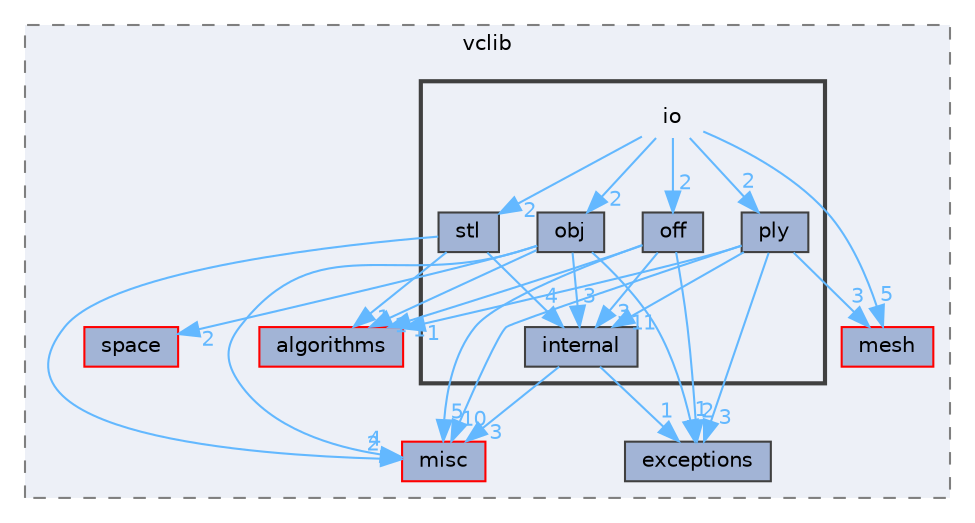 digraph "/home/runner/work/vclib/vclib/include/vclib/io"
{
 // LATEX_PDF_SIZE
  bgcolor="transparent";
  edge [fontname=Helvetica,fontsize=10,labelfontname=Helvetica,labelfontsize=10];
  node [fontname=Helvetica,fontsize=10,shape=box,height=0.2,width=0.4];
  compound=true
  subgraph clusterdir_d2fdbf172f8ae9790b339bfcb66b3af7 {
    graph [ bgcolor="#edf0f7", pencolor="grey50", label="vclib", fontname=Helvetica,fontsize=10 style="filled,dashed", URL="dir_d2fdbf172f8ae9790b339bfcb66b3af7.html",tooltip=""]
  dir_1d5d86545c5ee72848d4833136f0caa9 [label="misc", fillcolor="#a2b4d6", color="red", style="filled", URL="dir_1d5d86545c5ee72848d4833136f0caa9.html",tooltip=""];
  dir_b7cba7c08bd1746e313314f7773d6465 [label="mesh", fillcolor="#a2b4d6", color="red", style="filled", URL="dir_b7cba7c08bd1746e313314f7773d6465.html",tooltip=""];
  dir_faecc92ba3fe640bc81c479e685075f2 [label="exceptions", fillcolor="#a2b4d6", color="grey25", style="filled", URL="dir_faecc92ba3fe640bc81c479e685075f2.html",tooltip=""];
  dir_184ccdea67371fe98b8576ffb8dc8f0b [label="algorithms", fillcolor="#a2b4d6", color="red", style="filled", URL="dir_184ccdea67371fe98b8576ffb8dc8f0b.html",tooltip=""];
  dir_f5c67e0d94465501863c6ccee7fad822 [label="space", fillcolor="#a2b4d6", color="red", style="filled", URL="dir_f5c67e0d94465501863c6ccee7fad822.html",tooltip=""];
  subgraph clusterdir_d71e4c2580782f77754656728837316e {
    graph [ bgcolor="#edf0f7", pencolor="grey25", label="", fontname=Helvetica,fontsize=10 style="filled,bold", URL="dir_d71e4c2580782f77754656728837316e.html",tooltip=""]
    dir_d71e4c2580782f77754656728837316e [shape=plaintext, label="io"];
  dir_9bee955455a9a4bc7309d37946a1f48e [label="internal", fillcolor="#a2b4d6", color="grey25", style="filled", URL="dir_9bee955455a9a4bc7309d37946a1f48e.html",tooltip=""];
  dir_7349b7f2b7bdff106ff83b415d731490 [label="obj", fillcolor="#a2b4d6", color="grey25", style="filled", URL="dir_7349b7f2b7bdff106ff83b415d731490.html",tooltip=""];
  dir_24dfdf8cff44867d30f8c5ca983eb652 [label="off", fillcolor="#a2b4d6", color="grey25", style="filled", URL="dir_24dfdf8cff44867d30f8c5ca983eb652.html",tooltip=""];
  dir_a91a2a4111f4fa00c4f6937b2c93ea7c [label="ply", fillcolor="#a2b4d6", color="grey25", style="filled", URL="dir_a91a2a4111f4fa00c4f6937b2c93ea7c.html",tooltip=""];
  dir_7d67d009f47305a64f4cd1bb92471349 [label="stl", fillcolor="#a2b4d6", color="grey25", style="filled", URL="dir_7d67d009f47305a64f4cd1bb92471349.html",tooltip=""];
  }
  }
  dir_d71e4c2580782f77754656728837316e->dir_24dfdf8cff44867d30f8c5ca983eb652 [headlabel="2", labeldistance=1.5 headhref="dir_000024_000039.html" color="steelblue1" fontcolor="steelblue1"];
  dir_d71e4c2580782f77754656728837316e->dir_7349b7f2b7bdff106ff83b415d731490 [headlabel="2", labeldistance=1.5 headhref="dir_000024_000038.html" color="steelblue1" fontcolor="steelblue1"];
  dir_d71e4c2580782f77754656728837316e->dir_7d67d009f47305a64f4cd1bb92471349 [headlabel="2", labeldistance=1.5 headhref="dir_000024_000053.html" color="steelblue1" fontcolor="steelblue1"];
  dir_d71e4c2580782f77754656728837316e->dir_a91a2a4111f4fa00c4f6937b2c93ea7c [headlabel="2", labeldistance=1.5 headhref="dir_000024_000042.html" color="steelblue1" fontcolor="steelblue1"];
  dir_d71e4c2580782f77754656728837316e->dir_b7cba7c08bd1746e313314f7773d6465 [headlabel="5", labeldistance=1.5 headhref="dir_000024_000034.html" color="steelblue1" fontcolor="steelblue1"];
  dir_9bee955455a9a4bc7309d37946a1f48e->dir_1d5d86545c5ee72848d4833136f0caa9 [headlabel="3", labeldistance=1.5 headhref="dir_000020_000037.html" color="steelblue1" fontcolor="steelblue1"];
  dir_9bee955455a9a4bc7309d37946a1f48e->dir_faecc92ba3fe640bc81c479e685075f2 [headlabel="1", labeldistance=1.5 headhref="dir_000020_000011.html" color="steelblue1" fontcolor="steelblue1"];
  dir_7349b7f2b7bdff106ff83b415d731490->dir_184ccdea67371fe98b8576ffb8dc8f0b [headlabel="1", labeldistance=1.5 headhref="dir_000038_000000.html" color="steelblue1" fontcolor="steelblue1"];
  dir_7349b7f2b7bdff106ff83b415d731490->dir_1d5d86545c5ee72848d4833136f0caa9 [headlabel="4", labeldistance=1.5 headhref="dir_000038_000037.html" color="steelblue1" fontcolor="steelblue1"];
  dir_7349b7f2b7bdff106ff83b415d731490->dir_9bee955455a9a4bc7309d37946a1f48e [headlabel="3", labeldistance=1.5 headhref="dir_000038_000020.html" color="steelblue1" fontcolor="steelblue1"];
  dir_7349b7f2b7bdff106ff83b415d731490->dir_f5c67e0d94465501863c6ccee7fad822 [headlabel="2", labeldistance=1.5 headhref="dir_000038_000051.html" color="steelblue1" fontcolor="steelblue1"];
  dir_7349b7f2b7bdff106ff83b415d731490->dir_faecc92ba3fe640bc81c479e685075f2 [headlabel="1", labeldistance=1.5 headhref="dir_000038_000011.html" color="steelblue1" fontcolor="steelblue1"];
  dir_24dfdf8cff44867d30f8c5ca983eb652->dir_184ccdea67371fe98b8576ffb8dc8f0b [headlabel="1", labeldistance=1.5 headhref="dir_000039_000000.html" color="steelblue1" fontcolor="steelblue1"];
  dir_24dfdf8cff44867d30f8c5ca983eb652->dir_1d5d86545c5ee72848d4833136f0caa9 [headlabel="5", labeldistance=1.5 headhref="dir_000039_000037.html" color="steelblue1" fontcolor="steelblue1"];
  dir_24dfdf8cff44867d30f8c5ca983eb652->dir_9bee955455a9a4bc7309d37946a1f48e [headlabel="3", labeldistance=1.5 headhref="dir_000039_000020.html" color="steelblue1" fontcolor="steelblue1"];
  dir_24dfdf8cff44867d30f8c5ca983eb652->dir_faecc92ba3fe640bc81c479e685075f2 [headlabel="2", labeldistance=1.5 headhref="dir_000039_000011.html" color="steelblue1" fontcolor="steelblue1"];
  dir_a91a2a4111f4fa00c4f6937b2c93ea7c->dir_184ccdea67371fe98b8576ffb8dc8f0b [headlabel="1", labeldistance=1.5 headhref="dir_000042_000000.html" color="steelblue1" fontcolor="steelblue1"];
  dir_a91a2a4111f4fa00c4f6937b2c93ea7c->dir_1d5d86545c5ee72848d4833136f0caa9 [headlabel="10", labeldistance=1.5 headhref="dir_000042_000037.html" color="steelblue1" fontcolor="steelblue1"];
  dir_a91a2a4111f4fa00c4f6937b2c93ea7c->dir_9bee955455a9a4bc7309d37946a1f48e [headlabel="11", labeldistance=1.5 headhref="dir_000042_000020.html" color="steelblue1" fontcolor="steelblue1"];
  dir_a91a2a4111f4fa00c4f6937b2c93ea7c->dir_b7cba7c08bd1746e313314f7773d6465 [headlabel="3", labeldistance=1.5 headhref="dir_000042_000034.html" color="steelblue1" fontcolor="steelblue1"];
  dir_a91a2a4111f4fa00c4f6937b2c93ea7c->dir_faecc92ba3fe640bc81c479e685075f2 [headlabel="3", labeldistance=1.5 headhref="dir_000042_000011.html" color="steelblue1" fontcolor="steelblue1"];
  dir_7d67d009f47305a64f4cd1bb92471349->dir_184ccdea67371fe98b8576ffb8dc8f0b [headlabel="1", labeldistance=1.5 headhref="dir_000053_000000.html" color="steelblue1" fontcolor="steelblue1"];
  dir_7d67d009f47305a64f4cd1bb92471349->dir_1d5d86545c5ee72848d4833136f0caa9 [headlabel="2", labeldistance=1.5 headhref="dir_000053_000037.html" color="steelblue1" fontcolor="steelblue1"];
  dir_7d67d009f47305a64f4cd1bb92471349->dir_9bee955455a9a4bc7309d37946a1f48e [headlabel="4", labeldistance=1.5 headhref="dir_000053_000020.html" color="steelblue1" fontcolor="steelblue1"];
}
